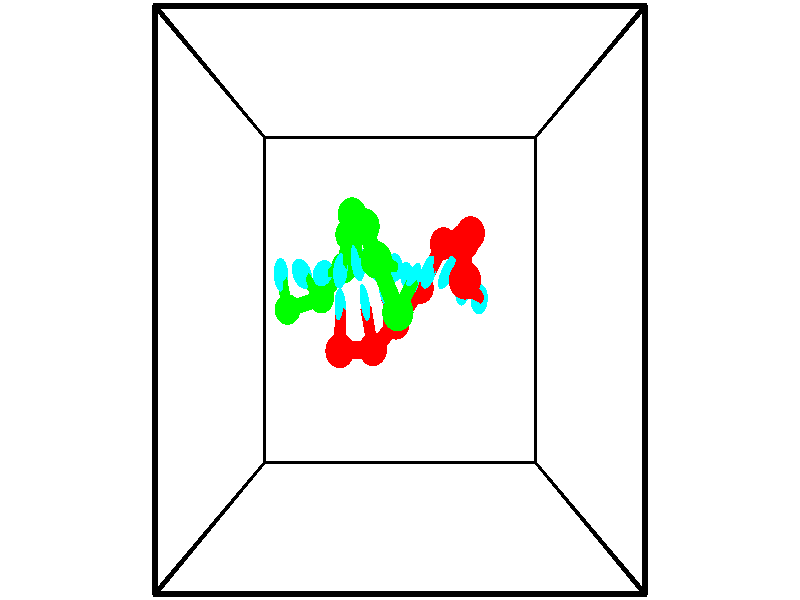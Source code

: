 // switches for output
#declare DRAW_BASES = 1; // possible values are 0, 1; only relevant for DNA ribbons
#declare DRAW_BASES_TYPE = 3; // possible values are 1, 2, 3; only relevant for DNA ribbons
#declare DRAW_FOG = 0; // set to 1 to enable fog

#include "colors.inc"

#include "transforms.inc"
background { rgb <1, 1, 1>}

#default {
   normal{
       ripples 0.25
       frequency 0.20
       turbulence 0.2
       lambda 5
   }
	finish {
		phong 0.1
		phong_size 40.
	}
}

// original window dimensions: 1024x640


// camera settings

camera {
	sky <-0, 1, 0>
	up <-0, 1, 0>
	right 1.6 * <1, 0, 0>
	location <2.5, 2.5, 11.1562>
	look_at <2.5, 2.5, 2.5>
	direction <0, 0, -8.6562>
	angle 67.0682
}


# declare cpy_camera_pos = <2.5, 2.5, 11.1562>;
# if (DRAW_FOG = 1)
fog {
	fog_type 2
	up vnormalize(cpy_camera_pos)
	color rgbt<1,1,1,0.3>
	distance 1e-5
	fog_alt 3e-3
	fog_offset 4
}
# end


// LIGHTS

# declare lum = 6;
global_settings {
	ambient_light rgb lum * <0.05, 0.05, 0.05>
	max_trace_level 15
}# declare cpy_direct_light_amount = 0.25;
light_source
{	1000 * <-1, -1, 1>,
	rgb lum * cpy_direct_light_amount
	parallel
}

light_source
{	1000 * <1, 1, -1>,
	rgb lum * cpy_direct_light_amount
	parallel
}

// strand 0

// nucleotide -1

// particle -1
sphere {
	<3.513636, 2.756299, 1.725093> 0.250000
	pigment { color rgbt <1,0,0,0> }
	no_shadow
}
cylinder {
	<3.686935, 2.614269, 1.393740>,  <3.790915, 2.529051, 1.194928>, 0.100000
	pigment { color rgbt <1,0,0,0> }
	no_shadow
}
cylinder {
	<3.686935, 2.614269, 1.393740>,  <3.513636, 2.756299, 1.725093>, 0.100000
	pigment { color rgbt <1,0,0,0> }
	no_shadow
}

// particle -1
sphere {
	<3.686935, 2.614269, 1.393740> 0.100000
	pigment { color rgbt <1,0,0,0> }
	no_shadow
}
sphere {
	0, 1
	scale<0.080000,0.200000,0.300000>
	matrix <-0.807143, 0.256102, -0.531914,
		0.401020, 0.899074, -0.175641,
		0.433248, -0.355075, -0.828383,
		3.816910, 2.507747, 1.145225>
	pigment { color rgbt <0,1,1,0> }
	no_shadow
}
cylinder {
	<3.536242, 3.280502, 1.274157>,  <3.513636, 2.756299, 1.725093>, 0.130000
	pigment { color rgbt <1,0,0,0> }
	no_shadow
}

// nucleotide -1

// particle -1
sphere {
	<3.536242, 3.280502, 1.274157> 0.250000
	pigment { color rgbt <1,0,0,0> }
	no_shadow
}
cylinder {
	<3.557167, 2.942411, 1.061420>,  <3.569722, 2.739557, 0.933779>, 0.100000
	pigment { color rgbt <1,0,0,0> }
	no_shadow
}
cylinder {
	<3.557167, 2.942411, 1.061420>,  <3.536242, 3.280502, 1.274157>, 0.100000
	pigment { color rgbt <1,0,0,0> }
	no_shadow
}

// particle -1
sphere {
	<3.557167, 2.942411, 1.061420> 0.100000
	pigment { color rgbt <1,0,0,0> }
	no_shadow
}
sphere {
	0, 1
	scale<0.080000,0.200000,0.300000>
	matrix <-0.734923, 0.327996, -0.593554,
		0.676129, 0.421913, -0.604019,
		0.052313, -0.845227, -0.531841,
		3.572861, 2.688843, 0.901868>
	pigment { color rgbt <0,1,1,0> }
	no_shadow
}
cylinder {
	<3.733367, 3.469475, 0.589383>,  <3.536242, 3.280502, 1.274157>, 0.130000
	pigment { color rgbt <1,0,0,0> }
	no_shadow
}

// nucleotide -1

// particle -1
sphere {
	<3.733367, 3.469475, 0.589383> 0.250000
	pigment { color rgbt <1,0,0,0> }
	no_shadow
}
cylinder {
	<3.507523, 3.151022, 0.676456>,  <3.372016, 2.959950, 0.728700>, 0.100000
	pigment { color rgbt <1,0,0,0> }
	no_shadow
}
cylinder {
	<3.507523, 3.151022, 0.676456>,  <3.733367, 3.469475, 0.589383>, 0.100000
	pigment { color rgbt <1,0,0,0> }
	no_shadow
}

// particle -1
sphere {
	<3.507523, 3.151022, 0.676456> 0.100000
	pigment { color rgbt <1,0,0,0> }
	no_shadow
}
sphere {
	0, 1
	scale<0.080000,0.200000,0.300000>
	matrix <-0.775161, 0.420925, -0.471113,
		0.283440, -0.434736, -0.854790,
		-0.564612, -0.796132, 0.217683,
		3.338139, 2.912182, 0.741761>
	pigment { color rgbt <0,1,1,0> }
	no_shadow
}
cylinder {
	<3.302723, 3.371225, -0.017629>,  <3.733367, 3.469475, 0.589383>, 0.130000
	pigment { color rgbt <1,0,0,0> }
	no_shadow
}

// nucleotide -1

// particle -1
sphere {
	<3.302723, 3.371225, -0.017629> 0.250000
	pigment { color rgbt <1,0,0,0> }
	no_shadow
}
cylinder {
	<3.134766, 3.109955, 0.234419>,  <3.033991, 2.953192, 0.385647>, 0.100000
	pigment { color rgbt <1,0,0,0> }
	no_shadow
}
cylinder {
	<3.134766, 3.109955, 0.234419>,  <3.302723, 3.371225, -0.017629>, 0.100000
	pigment { color rgbt <1,0,0,0> }
	no_shadow
}

// particle -1
sphere {
	<3.134766, 3.109955, 0.234419> 0.100000
	pigment { color rgbt <1,0,0,0> }
	no_shadow
}
sphere {
	0, 1
	scale<0.080000,0.200000,0.300000>
	matrix <-0.872220, 0.098531, -0.479086,
		0.250842, -0.750767, -0.611087,
		-0.419893, -0.653178, 0.630118,
		3.008798, 2.914002, 0.423455>
	pigment { color rgbt <0,1,1,0> }
	no_shadow
}
cylinder {
	<2.890758, 2.689091, -0.324429>,  <3.302723, 3.371225, -0.017629>, 0.130000
	pigment { color rgbt <1,0,0,0> }
	no_shadow
}

// nucleotide -1

// particle -1
sphere {
	<2.890758, 2.689091, -0.324429> 0.250000
	pigment { color rgbt <1,0,0,0> }
	no_shadow
}
cylinder {
	<2.743149, 2.787443, 0.034094>,  <2.654583, 2.846454, 0.249207>, 0.100000
	pigment { color rgbt <1,0,0,0> }
	no_shadow
}
cylinder {
	<2.743149, 2.787443, 0.034094>,  <2.890758, 2.689091, -0.324429>, 0.100000
	pigment { color rgbt <1,0,0,0> }
	no_shadow
}

// particle -1
sphere {
	<2.743149, 2.787443, 0.034094> 0.100000
	pigment { color rgbt <1,0,0,0> }
	no_shadow
}
sphere {
	0, 1
	scale<0.080000,0.200000,0.300000>
	matrix <-0.922794, 0.018019, -0.384871,
		-0.110785, -0.969131, 0.220253,
		-0.369022, 0.245886, 0.896305,
		2.632442, 2.861207, 0.302986>
	pigment { color rgbt <0,1,1,0> }
	no_shadow
}
cylinder {
	<2.428192, 2.131351, -0.181941>,  <2.890758, 2.689091, -0.324429>, 0.130000
	pigment { color rgbt <1,0,0,0> }
	no_shadow
}

// nucleotide -1

// particle -1
sphere {
	<2.428192, 2.131351, -0.181941> 0.250000
	pigment { color rgbt <1,0,0,0> }
	no_shadow
}
cylinder {
	<2.315659, 2.394304, 0.097687>,  <2.248138, 2.552076, 0.265463>, 0.100000
	pigment { color rgbt <1,0,0,0> }
	no_shadow
}
cylinder {
	<2.315659, 2.394304, 0.097687>,  <2.428192, 2.131351, -0.181941>, 0.100000
	pigment { color rgbt <1,0,0,0> }
	no_shadow
}

// particle -1
sphere {
	<2.315659, 2.394304, 0.097687> 0.100000
	pigment { color rgbt <1,0,0,0> }
	no_shadow
}
sphere {
	0, 1
	scale<0.080000,0.200000,0.300000>
	matrix <-0.958791, -0.222648, -0.176487,
		0.039627, -0.719913, 0.692932,
		-0.281335, 0.657384, 0.699069,
		2.231258, 2.591519, 0.307407>
	pigment { color rgbt <0,1,1,0> }
	no_shadow
}
cylinder {
	<2.016520, 1.762943, 0.332659>,  <2.428192, 2.131351, -0.181941>, 0.130000
	pigment { color rgbt <1,0,0,0> }
	no_shadow
}

// nucleotide -1

// particle -1
sphere {
	<2.016520, 1.762943, 0.332659> 0.250000
	pigment { color rgbt <1,0,0,0> }
	no_shadow
}
cylinder {
	<1.936455, 2.154428, 0.350798>,  <1.888416, 2.389320, 0.361681>, 0.100000
	pigment { color rgbt <1,0,0,0> }
	no_shadow
}
cylinder {
	<1.936455, 2.154428, 0.350798>,  <2.016520, 1.762943, 0.332659>, 0.100000
	pigment { color rgbt <1,0,0,0> }
	no_shadow
}

// particle -1
sphere {
	<1.936455, 2.154428, 0.350798> 0.100000
	pigment { color rgbt <1,0,0,0> }
	no_shadow
}
sphere {
	0, 1
	scale<0.080000,0.200000,0.300000>
	matrix <-0.979723, -0.199524, -0.018223,
		-0.008788, -0.048075, 0.998805,
		-0.200162, 0.978713, 0.045347,
		1.876406, 2.448042, 0.364402>
	pigment { color rgbt <0,1,1,0> }
	no_shadow
}
cylinder {
	<1.456923, 1.766042, 0.684829>,  <2.016520, 1.762943, 0.332659>, 0.130000
	pigment { color rgbt <1,0,0,0> }
	no_shadow
}

// nucleotide -1

// particle -1
sphere {
	<1.456923, 1.766042, 0.684829> 0.250000
	pigment { color rgbt <1,0,0,0> }
	no_shadow
}
cylinder {
	<1.445473, 2.125183, 0.509083>,  <1.438603, 2.340667, 0.403635>, 0.100000
	pigment { color rgbt <1,0,0,0> }
	no_shadow
}
cylinder {
	<1.445473, 2.125183, 0.509083>,  <1.456923, 1.766042, 0.684829>, 0.100000
	pigment { color rgbt <1,0,0,0> }
	no_shadow
}

// particle -1
sphere {
	<1.445473, 2.125183, 0.509083> 0.100000
	pigment { color rgbt <1,0,0,0> }
	no_shadow
}
sphere {
	0, 1
	scale<0.080000,0.200000,0.300000>
	matrix <-0.965774, -0.138203, -0.219499,
		-0.257799, 0.418046, 0.871078,
		-0.028626, 0.897851, -0.439366,
		1.436885, 2.394539, 0.377273>
	pigment { color rgbt <0,1,1,0> }
	no_shadow
}
// strand 1

// nucleotide -1

// particle -1
sphere {
	<0.285628, 2.343958, -0.734318> 0.250000
	pigment { color rgbt <0,1,0,0> }
	no_shadow
}
cylinder {
	<0.260620, 2.659550, -0.489826>,  <0.245615, 2.848905, -0.343131>, 0.100000
	pigment { color rgbt <0,1,0,0> }
	no_shadow
}
cylinder {
	<0.260620, 2.659550, -0.489826>,  <0.285628, 2.343958, -0.734318>, 0.100000
	pigment { color rgbt <0,1,0,0> }
	no_shadow
}

// particle -1
sphere {
	<0.260620, 2.659550, -0.489826> 0.100000
	pigment { color rgbt <0,1,0,0> }
	no_shadow
}
sphere {
	0, 1
	scale<0.080000,0.200000,0.300000>
	matrix <0.916489, -0.197086, 0.348145,
		0.395144, 0.581951, -0.710770,
		-0.062521, 0.788980, 0.611229,
		0.241864, 2.896244, -0.306457>
	pigment { color rgbt <0,1,1,0> }
	no_shadow
}
cylinder {
	<0.952507, 2.529361, -0.696218>,  <0.285628, 2.343958, -0.734318>, 0.130000
	pigment { color rgbt <0,1,0,0> }
	no_shadow
}

// nucleotide -1

// particle -1
sphere {
	<0.952507, 2.529361, -0.696218> 0.250000
	pigment { color rgbt <0,1,0,0> }
	no_shadow
}
cylinder {
	<0.786392, 2.746696, -0.404377>,  <0.686723, 2.877098, -0.229273>, 0.100000
	pigment { color rgbt <0,1,0,0> }
	no_shadow
}
cylinder {
	<0.786392, 2.746696, -0.404377>,  <0.952507, 2.529361, -0.696218>, 0.100000
	pigment { color rgbt <0,1,0,0> }
	no_shadow
}

// particle -1
sphere {
	<0.786392, 2.746696, -0.404377> 0.100000
	pigment { color rgbt <0,1,0,0> }
	no_shadow
}
sphere {
	0, 1
	scale<0.080000,0.200000,0.300000>
	matrix <0.837715, -0.084252, 0.539569,
		0.354640, 0.835274, -0.420175,
		-0.415287, 0.543340, 0.729601,
		0.661806, 2.909698, -0.185497>
	pigment { color rgbt <0,1,1,0> }
	no_shadow
}
cylinder {
	<1.402658, 3.023640, -0.648204>,  <0.952507, 2.529361, -0.696218>, 0.130000
	pigment { color rgbt <0,1,0,0> }
	no_shadow
}

// nucleotide -1

// particle -1
sphere {
	<1.402658, 3.023640, -0.648204> 0.250000
	pigment { color rgbt <0,1,0,0> }
	no_shadow
}
cylinder {
	<1.213791, 2.961361, -0.301144>,  <1.100471, 2.923994, -0.092908>, 0.100000
	pigment { color rgbt <0,1,0,0> }
	no_shadow
}
cylinder {
	<1.213791, 2.961361, -0.301144>,  <1.402658, 3.023640, -0.648204>, 0.100000
	pigment { color rgbt <0,1,0,0> }
	no_shadow
}

// particle -1
sphere {
	<1.213791, 2.961361, -0.301144> 0.100000
	pigment { color rgbt <0,1,0,0> }
	no_shadow
}
sphere {
	0, 1
	scale<0.080000,0.200000,0.300000>
	matrix <0.881100, -0.113354, 0.459145,
		0.026864, 0.981279, 0.190707,
		-0.472167, -0.155698, 0.867650,
		1.072141, 2.914652, -0.040849>
	pigment { color rgbt <0,1,1,0> }
	no_shadow
}
cylinder {
	<1.535579, 3.519590, -0.191227>,  <1.402658, 3.023640, -0.648204>, 0.130000
	pigment { color rgbt <0,1,0,0> }
	no_shadow
}

// nucleotide -1

// particle -1
sphere {
	<1.535579, 3.519590, -0.191227> 0.250000
	pigment { color rgbt <0,1,0,0> }
	no_shadow
}
cylinder {
	<1.468704, 3.190281, 0.025761>,  <1.428580, 2.992696, 0.155953>, 0.100000
	pigment { color rgbt <0,1,0,0> }
	no_shadow
}
cylinder {
	<1.468704, 3.190281, 0.025761>,  <1.535579, 3.519590, -0.191227>, 0.100000
	pigment { color rgbt <0,1,0,0> }
	no_shadow
}

// particle -1
sphere {
	<1.468704, 3.190281, 0.025761> 0.100000
	pigment { color rgbt <0,1,0,0> }
	no_shadow
}
sphere {
	0, 1
	scale<0.080000,0.200000,0.300000>
	matrix <0.910738, 0.081786, 0.404806,
		-0.377632, 0.561724, 0.736111,
		-0.167186, -0.823272, 0.542468,
		1.418548, 2.943299, 0.188501>
	pigment { color rgbt <0,1,1,0> }
	no_shadow
}
cylinder {
	<1.655695, 3.755034, 0.528770>,  <1.535579, 3.519590, -0.191227>, 0.130000
	pigment { color rgbt <0,1,0,0> }
	no_shadow
}

// nucleotide -1

// particle -1
sphere {
	<1.655695, 3.755034, 0.528770> 0.250000
	pigment { color rgbt <0,1,0,0> }
	no_shadow
}
cylinder {
	<1.710739, 3.366348, 0.452000>,  <1.743765, 3.133137, 0.405937>, 0.100000
	pigment { color rgbt <0,1,0,0> }
	no_shadow
}
cylinder {
	<1.710739, 3.366348, 0.452000>,  <1.655695, 3.755034, 0.528770>, 0.100000
	pigment { color rgbt <0,1,0,0> }
	no_shadow
}

// particle -1
sphere {
	<1.710739, 3.366348, 0.452000> 0.100000
	pigment { color rgbt <0,1,0,0> }
	no_shadow
}
sphere {
	0, 1
	scale<0.080000,0.200000,0.300000>
	matrix <0.888585, 0.035508, 0.457336,
		-0.437585, -0.233477, 0.868337,
		0.137610, -0.971714, -0.191926,
		1.752022, 3.074834, 0.394422>
	pigment { color rgbt <0,1,1,0> }
	no_shadow
}
cylinder {
	<1.911785, 3.519728, 1.122464>,  <1.655695, 3.755034, 0.528770>, 0.130000
	pigment { color rgbt <0,1,0,0> }
	no_shadow
}

// nucleotide -1

// particle -1
sphere {
	<1.911785, 3.519728, 1.122464> 0.250000
	pigment { color rgbt <0,1,0,0> }
	no_shadow
}
cylinder {
	<2.004669, 3.235035, 0.857281>,  <2.060400, 3.064219, 0.698171>, 0.100000
	pigment { color rgbt <0,1,0,0> }
	no_shadow
}
cylinder {
	<2.004669, 3.235035, 0.857281>,  <1.911785, 3.519728, 1.122464>, 0.100000
	pigment { color rgbt <0,1,0,0> }
	no_shadow
}

// particle -1
sphere {
	<2.004669, 3.235035, 0.857281> 0.100000
	pigment { color rgbt <0,1,0,0> }
	no_shadow
}
sphere {
	0, 1
	scale<0.080000,0.200000,0.300000>
	matrix <0.927874, -0.042360, 0.370480,
		-0.291766, -0.701171, 0.650563,
		0.232211, -0.711734, -0.662957,
		2.074333, 3.021515, 0.658394>
	pigment { color rgbt <0,1,1,0> }
	no_shadow
}
cylinder {
	<2.120087, 3.036393, 1.479867>,  <1.911785, 3.519728, 1.122464>, 0.130000
	pigment { color rgbt <0,1,0,0> }
	no_shadow
}

// nucleotide -1

// particle -1
sphere {
	<2.120087, 3.036393, 1.479867> 0.250000
	pigment { color rgbt <0,1,0,0> }
	no_shadow
}
cylinder {
	<2.282906, 2.993591, 1.117020>,  <2.380597, 2.967910, 0.899311>, 0.100000
	pigment { color rgbt <0,1,0,0> }
	no_shadow
}
cylinder {
	<2.282906, 2.993591, 1.117020>,  <2.120087, 3.036393, 1.479867>, 0.100000
	pigment { color rgbt <0,1,0,0> }
	no_shadow
}

// particle -1
sphere {
	<2.282906, 2.993591, 1.117020> 0.100000
	pigment { color rgbt <0,1,0,0> }
	no_shadow
}
sphere {
	0, 1
	scale<0.080000,0.200000,0.300000>
	matrix <0.900326, -0.120477, 0.418209,
		-0.154037, -0.986933, 0.047299,
		0.407046, -0.107004, -0.907118,
		2.405019, 2.961490, 0.844884>
	pigment { color rgbt <0,1,1,0> }
	no_shadow
}
cylinder {
	<2.465510, 2.334430, 1.521648>,  <2.120087, 3.036393, 1.479867>, 0.130000
	pigment { color rgbt <0,1,0,0> }
	no_shadow
}

// nucleotide -1

// particle -1
sphere {
	<2.465510, 2.334430, 1.521648> 0.250000
	pigment { color rgbt <0,1,0,0> }
	no_shadow
}
cylinder {
	<2.616684, 2.589947, 1.253586>,  <2.707388, 2.743257, 1.092748>, 0.100000
	pigment { color rgbt <0,1,0,0> }
	no_shadow
}
cylinder {
	<2.616684, 2.589947, 1.253586>,  <2.465510, 2.334430, 1.521648>, 0.100000
	pigment { color rgbt <0,1,0,0> }
	no_shadow
}

// particle -1
sphere {
	<2.616684, 2.589947, 1.253586> 0.100000
	pigment { color rgbt <0,1,0,0> }
	no_shadow
}
sphere {
	0, 1
	scale<0.080000,0.200000,0.300000>
	matrix <0.923963, -0.214268, 0.316830,
		0.058796, -0.738941, -0.671200,
		0.377935, 0.638792, -0.670156,
		2.730065, 2.781584, 1.052539>
	pigment { color rgbt <0,1,1,0> }
	no_shadow
}
// box output
cylinder {
	<0.000000, 0.000000, 0.000000>,  <5.000000, 0.000000, 0.000000>, 0.025000
	pigment { color rgbt <0,0,0,0> }
	no_shadow
}
cylinder {
	<0.000000, 0.000000, 0.000000>,  <0.000000, 5.000000, 0.000000>, 0.025000
	pigment { color rgbt <0,0,0,0> }
	no_shadow
}
cylinder {
	<0.000000, 0.000000, 0.000000>,  <0.000000, 0.000000, 5.000000>, 0.025000
	pigment { color rgbt <0,0,0,0> }
	no_shadow
}
cylinder {
	<5.000000, 5.000000, 5.000000>,  <0.000000, 5.000000, 5.000000>, 0.025000
	pigment { color rgbt <0,0,0,0> }
	no_shadow
}
cylinder {
	<5.000000, 5.000000, 5.000000>,  <5.000000, 0.000000, 5.000000>, 0.025000
	pigment { color rgbt <0,0,0,0> }
	no_shadow
}
cylinder {
	<5.000000, 5.000000, 5.000000>,  <5.000000, 5.000000, 0.000000>, 0.025000
	pigment { color rgbt <0,0,0,0> }
	no_shadow
}
cylinder {
	<0.000000, 0.000000, 5.000000>,  <0.000000, 5.000000, 5.000000>, 0.025000
	pigment { color rgbt <0,0,0,0> }
	no_shadow
}
cylinder {
	<0.000000, 0.000000, 5.000000>,  <5.000000, 0.000000, 5.000000>, 0.025000
	pigment { color rgbt <0,0,0,0> }
	no_shadow
}
cylinder {
	<5.000000, 5.000000, 0.000000>,  <0.000000, 5.000000, 0.000000>, 0.025000
	pigment { color rgbt <0,0,0,0> }
	no_shadow
}
cylinder {
	<5.000000, 5.000000, 0.000000>,  <5.000000, 0.000000, 0.000000>, 0.025000
	pigment { color rgbt <0,0,0,0> }
	no_shadow
}
cylinder {
	<5.000000, 0.000000, 5.000000>,  <5.000000, 0.000000, 0.000000>, 0.025000
	pigment { color rgbt <0,0,0,0> }
	no_shadow
}
cylinder {
	<0.000000, 5.000000, 0.000000>,  <0.000000, 5.000000, 5.000000>, 0.025000
	pigment { color rgbt <0,0,0,0> }
	no_shadow
}
// end of box output
